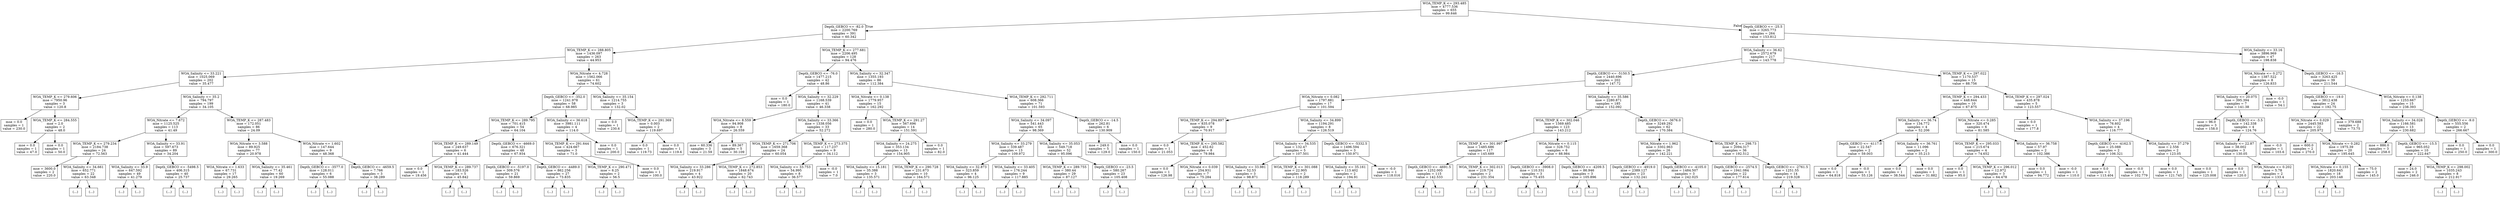 digraph Tree {
node [shape=box] ;
0 [label="WOA_TEMP_K <= 293.485\nmse = 4777.536\nsamples = 655\nvalue = 99.646"] ;
1 [label="Depth_GEBCO <= -82.0\nmse = 2200.769\nsamples = 391\nvalue = 60.342"] ;
0 -> 1 [labeldistance=2.5, labelangle=45, headlabel="True"] ;
2 [label="WOA_TEMP_K <= 288.805\nmse = 1436.097\nsamples = 263\nvalue = 44.953"] ;
1 -> 2 ;
3 [label="WOA_Salinity <= 33.221\nmse = 1025.069\nsamples = 202\nvalue = 35.477"] ;
2 -> 3 ;
4 [label="WOA_TEMP_K <= 279.606\nmse = 7950.96\nsamples = 3\nvalue = 120.8"] ;
3 -> 4 ;
5 [label="mse = 0.0\nsamples = 1\nvalue = 230.0"] ;
4 -> 5 ;
6 [label="WOA_TEMP_K <= 284.555\nmse = 2.0\nsamples = 2\nvalue = 48.0"] ;
4 -> 6 ;
7 [label="mse = 0.0\nsamples = 1\nvalue = 47.0"] ;
6 -> 7 ;
8 [label="mse = 0.0\nsamples = 1\nvalue = 50.0"] ;
6 -> 8 ;
9 [label="WOA_Salinity <= 35.2\nmse = 794.797\nsamples = 199\nvalue = 34.105"] ;
3 -> 9 ;
10 [label="WOA_Nitrate <= 7.672\nmse = 1125.525\nsamples = 113\nvalue = 41.49"] ;
9 -> 10 ;
11 [label="WOA_TEMP_K <= 279.234\nmse = 2184.738\nsamples = 24\nvalue = 72.563"] ;
10 -> 11 ;
12 [label="mse = 3600.0\nsamples = 2\nvalue = 220.0"] ;
11 -> 12 ;
13 [label="WOA_Salinity <= 34.661\nmse = 652.771\nsamples = 22\nvalue = 63.348"] ;
11 -> 13 ;
14 [label="(...)"] ;
13 -> 14 ;
39 [label="(...)"] ;
13 -> 39 ;
54 [label="WOA_Salinity <= 33.91\nmse = 597.673\nsamples = 89\nvalue = 34.204"] ;
10 -> 54 ;
55 [label="WOA_Salinity <= 33.9\nmse = 647.592\nsamples = 49\nvalue = 41.279"] ;
54 -> 55 ;
56 [label="(...)"] ;
55 -> 56 ;
135 [label="(...)"] ;
55 -> 135 ;
140 [label="Depth_GEBCO <= -5498.5\nmse = 406.315\nsamples = 40\nvalue = 25.737"] ;
54 -> 140 ;
141 [label="(...)"] ;
140 -> 141 ;
144 [label="(...)"] ;
140 -> 144 ;
215 [label="WOA_TEMP_K <= 287.483\nmse = 172.051\nsamples = 86\nvalue = 24.09"] ;
9 -> 215 ;
216 [label="WOA_Nitrate <= 3.588\nmse = 89.925\nsamples = 77\nvalue = 20.978"] ;
215 -> 216 ;
217 [label="WOA_Nitrate <= 1.633\nmse = 67.731\nsamples = 17\nvalue = 29.265"] ;
216 -> 217 ;
218 [label="(...)"] ;
217 -> 218 ;
223 [label="(...)"] ;
217 -> 223 ;
236 [label="WOA_Salinity <= 35.461\nmse = 77.42\nsamples = 60\nvalue = 19.269"] ;
216 -> 236 ;
237 [label="(...)"] ;
236 -> 237 ;
284 [label="(...)"] ;
236 -> 284 ;
291 [label="WOA_Nitrate <= 1.602\nmse = 147.644\nsamples = 9\nvalue = 48.368"] ;
215 -> 291 ;
292 [label="Depth_GEBCO <= -3577.0\nmse = 128.011\nsamples = 6\nvalue = 55.088"] ;
291 -> 292 ;
293 [label="(...)"] ;
292 -> 293 ;
302 [label="(...)"] ;
292 -> 302 ;
303 [label="Depth_GEBCO <= -4659.5\nmse = 7.766\nsamples = 3\nvalue = 38.289"] ;
291 -> 303 ;
304 [label="(...)"] ;
303 -> 304 ;
305 [label="(...)"] ;
303 -> 305 ;
308 [label="WOA_Nitrate <= 4.728\nmse = 1562.066\nsamples = 61\nvalue = 74.602"] ;
2 -> 308 ;
309 [label="Depth_GEBCO <= -352.0\nmse = 1241.978\nsamples = 58\nvalue = 68.985"] ;
308 -> 309 ;
310 [label="WOA_TEMP_K <= 289.795\nmse = 701.415\nsamples = 54\nvalue = 64.104"] ;
309 -> 310 ;
311 [label="WOA_TEMP_K <= 289.149\nmse = 249.637\nsamples = 6\nvalue = 41.444"] ;
310 -> 311 ;
312 [label="mse = 0.0\nsamples = 1\nvalue = 19.456"] ;
311 -> 312 ;
313 [label="WOA_TEMP_K <= 289.737\nmse = 183.526\nsamples = 5\nvalue = 45.842"] ;
311 -> 313 ;
314 [label="(...)"] ;
313 -> 314 ;
321 [label="(...)"] ;
313 -> 321 ;
322 [label="Depth_GEBCO <= -4669.0\nmse = 676.321\nsamples = 48\nvalue = 67.934"] ;
310 -> 322 ;
323 [label="Depth_GEBCO <= -5197.0\nmse = 309.576\nsamples = 21\nvalue = 59.869"] ;
322 -> 323 ;
324 [label="(...)"] ;
323 -> 324 ;
325 [label="(...)"] ;
323 -> 325 ;
360 [label="Depth_GEBCO <= -4489.0\nmse = 862.256\nsamples = 27\nvalue = 73.835"] ;
322 -> 360 ;
361 [label="(...)"] ;
360 -> 361 ;
368 [label="(...)"] ;
360 -> 368 ;
407 [label="WOA_Salinity <= 36.618\nmse = 3981.111\nsamples = 4\nvalue = 114.0"] ;
309 -> 407 ;
408 [label="WOA_TEMP_K <= 291.644\nmse = 424.667\nsamples = 3\nvalue = 71.0"] ;
407 -> 408 ;
409 [label="WOA_TEMP_K <= 290.471\nmse = 6.25\nsamples = 2\nvalue = 56.5"] ;
408 -> 409 ;
410 [label="(...)"] ;
409 -> 410 ;
411 [label="(...)"] ;
409 -> 411 ;
412 [label="mse = 0.0\nsamples = 1\nvalue = 100.0"] ;
408 -> 412 ;
413 [label="mse = 0.0\nsamples = 1\nvalue = 200.0"] ;
407 -> 413 ;
414 [label="WOA_Salinity <= 35.154\nmse = 1214.755\nsamples = 3\nvalue = 132.02"] ;
308 -> 414 ;
415 [label="mse = 0.0\nsamples = 1\nvalue = 230.6"] ;
414 -> 415 ;
416 [label="WOA_TEMP_K <= 291.369\nmse = 0.003\nsamples = 2\nvalue = 119.697"] ;
414 -> 416 ;
417 [label="mse = 0.0\nsamples = 1\nvalue = 119.73"] ;
416 -> 417 ;
418 [label="mse = 0.0\nsamples = 1\nvalue = 119.6"] ;
416 -> 418 ;
419 [label="WOA_TEMP_K <= 277.681\nmse = 2206.495\nsamples = 128\nvalue = 94.476"] ;
1 -> 419 ;
420 [label="Depth_GEBCO <= -76.0\nmse = 1477.215\nsamples = 42\nvalue = 48.86"] ;
419 -> 420 ;
421 [label="mse = 0.0\nsamples = 1\nvalue = 180.0"] ;
420 -> 421 ;
422 [label="WOA_Salinity <= 32.229\nmse = 1168.539\nsamples = 41\nvalue = 46.338"] ;
420 -> 422 ;
423 [label="WOA_Nitrate <= 8.559\nmse = 94.908\nsamples = 8\nvalue = 26.559"] ;
422 -> 423 ;
424 [label="mse = 60.336\nsamples = 3\nvalue = 21.59"] ;
423 -> 424 ;
425 [label="mse = 89.367\nsamples = 5\nvalue = 30.109"] ;
423 -> 425 ;
426 [label="WOA_Salinity <= 33.366\nmse = 1338.056\nsamples = 33\nvalue = 52.272"] ;
422 -> 426 ;
427 [label="WOA_TEMP_K <= 271.706\nmse = 1659.368\nsamples = 24\nvalue = 60.054"] ;
426 -> 427 ;
428 [label="WOA_Salinity <= 33.286\nmse = 219.917\nsamples = 4\nvalue = 43.922"] ;
427 -> 428 ;
429 [label="(...)"] ;
428 -> 429 ;
430 [label="(...)"] ;
428 -> 430 ;
431 [label="WOA_TEMP_K <= 272.853\nmse = 1848.674\nsamples = 20\nvalue = 62.743"] ;
427 -> 431 ;
432 [label="(...)"] ;
431 -> 432 ;
437 [label="(...)"] ;
431 -> 437 ;
440 [label="WOA_TEMP_K <= 273.375\nmse = 117.237\nsamples = 9\nvalue = 34.112"] ;
426 -> 440 ;
441 [label="WOA_Salinity <= 33.753\nmse = 54.995\nsamples = 8\nvalue = 36.577"] ;
440 -> 441 ;
442 [label="(...)"] ;
441 -> 442 ;
449 [label="(...)"] ;
441 -> 449 ;
452 [label="mse = -0.0\nsamples = 1\nvalue = 7.0"] ;
440 -> 452 ;
453 [label="WOA_Salinity <= 32.347\nmse = 1355.193\nsamples = 86\nvalue = 112.384"] ;
419 -> 453 ;
454 [label="WOA_Nitrate <= 0.138\nmse = 1779.957\nsamples = 15\nvalue = 162.292"] ;
453 -> 454 ;
455 [label="mse = 0.0\nsamples = 1\nvalue = 280.0"] ;
454 -> 455 ;
456 [label="WOA_TEMP_K <= 291.27\nmse = 567.696\nsamples = 14\nvalue = 151.591"] ;
454 -> 456 ;
457 [label="WOA_Salinity <= 24.275\nmse = 353.134\nsamples = 13\nvalue = 154.905"] ;
456 -> 457 ;
458 [label="WOA_Salinity <= 15.181\nmse = 35.388\nsamples = 3\nvalue = 135.571"] ;
457 -> 458 ;
459 [label="(...)"] ;
458 -> 459 ;
460 [label="(...)"] ;
458 -> 460 ;
461 [label="WOA_TEMP_K <= 290.728\nmse = 231.673\nsamples = 10\nvalue = 164.571"] ;
457 -> 461 ;
462 [label="(...)"] ;
461 -> 462 ;
473 [label="(...)"] ;
461 -> 473 ;
480 [label="mse = 0.0\nsamples = 1\nvalue = 82.0"] ;
456 -> 480 ;
481 [label="WOA_TEMP_K <= 292.711\nmse = 608.366\nsamples = 71\nvalue = 101.593"] ;
453 -> 481 ;
482 [label="WOA_Salinity <= 34.097\nmse = 541.443\nsamples = 65\nvalue = 98.369"] ;
481 -> 482 ;
483 [label="WOA_Salinity <= 33.279\nmse = 339.487\nsamples = 13\nvalue = 109.972"] ;
482 -> 483 ;
484 [label="WOA_Salinity <= 32.873\nmse = 323.859\nsamples = 4\nvalue = 96.125"] ;
483 -> 484 ;
485 [label="(...)"] ;
484 -> 485 ;
488 [label="(...)"] ;
484 -> 488 ;
491 [label="WOA_Salinity <= 33.405\nmse = 176.244\nsamples = 9\nvalue = 117.885"] ;
483 -> 491 ;
492 [label="(...)"] ;
491 -> 492 ;
493 [label="(...)"] ;
491 -> 493 ;
508 [label="WOA_Salinity <= 35.053\nmse = 549.718\nsamples = 52\nvalue = 95.096"] ;
482 -> 508 ;
509 [label="WOA_TEMP_K <= 289.755\nmse = 380.44\nsamples = 29\nvalue = 87.127"] ;
508 -> 509 ;
510 [label="(...)"] ;
509 -> 510 ;
555 [label="(...)"] ;
509 -> 555 ;
558 [label="Depth_GEBCO <= -23.5\nmse = 580.267\nsamples = 23\nvalue = 105.408"] ;
508 -> 558 ;
559 [label="(...)"] ;
558 -> 559 ;
576 [label="(...)"] ;
558 -> 576 ;
581 [label="Depth_GEBCO <= -14.5\nmse = 262.81\nsamples = 6\nvalue = 130.909"] ;
481 -> 581 ;
582 [label="mse = 249.0\nsamples = 5\nvalue = 129.0"] ;
581 -> 582 ;
583 [label="mse = 0.0\nsamples = 1\nvalue = 150.0"] ;
581 -> 583 ;
584 [label="Depth_GEBCO <= -25.5\nmse = 3265.773\nsamples = 264\nvalue = 153.812"] ;
0 -> 584 [labeldistance=2.5, labelangle=-45, headlabel="False"] ;
585 [label="WOA_Salinity <= 36.62\nmse = 2572.679\nsamples = 217\nvalue = 143.778"] ;
584 -> 585 ;
586 [label="Depth_GEBCO <= -5150.5\nmse = 2440.696\nsamples = 202\nvalue = 147.72"] ;
585 -> 586 ;
587 [label="WOA_Nitrate <= 0.082\nmse = 1797.881\nsamples = 17\nvalue = 101.594"] ;
586 -> 587 ;
588 [label="WOA_TEMP_K <= 294.897\nmse = 835.078\nsamples = 9\nvalue = 70.917"] ;
587 -> 588 ;
589 [label="mse = 0.0\nsamples = 1\nvalue = 21.053"] ;
588 -> 589 ;
590 [label="WOA_TEMP_K <= 295.582\nmse = 452.62\nsamples = 8\nvalue = 79.984"] ;
588 -> 590 ;
591 [label="mse = 0.0\nsamples = 1\nvalue = 126.98"] ;
590 -> 591 ;
592 [label="WOA_Nitrate <= 0.039\nmse = 254.931\nsamples = 7\nvalue = 75.284"] ;
590 -> 592 ;
593 [label="(...)"] ;
592 -> 593 ;
596 [label="(...)"] ;
592 -> 596 ;
603 [label="WOA_Salinity <= 34.899\nmse = 1194.291\nsamples = 8\nvalue = 126.519"] ;
587 -> 603 ;
604 [label="WOA_Salinity <= 34.535\nmse = 132.47\nsamples = 5\nvalue = 107.501"] ;
603 -> 604 ;
605 [label="WOA_Salinity <= 33.981\nmse = 52.53\nsamples = 3\nvalue = 98.871"] ;
604 -> 605 ;
606 [label="(...)"] ;
605 -> 606 ;
607 [label="(...)"] ;
605 -> 607 ;
610 [label="WOA_TEMP_K <= 301.088\nmse = 22.905\nsamples = 2\nvalue = 118.289"] ;
604 -> 610 ;
611 [label="(...)"] ;
610 -> 611 ;
612 [label="(...)"] ;
610 -> 612 ;
613 [label="Depth_GEBCO <= -5332.5\nmse = 1496.594\nsamples = 3\nvalue = 150.971"] ;
603 -> 613 ;
614 [label="WOA_Salinity <= 35.161\nmse = 113.402\nsamples = 2\nvalue = 194.91"] ;
613 -> 614 ;
615 [label="(...)"] ;
614 -> 615 ;
616 [label="(...)"] ;
614 -> 616 ;
617 [label="mse = -0.0\nsamples = 1\nvalue = 118.016"] ;
613 -> 617 ;
618 [label="WOA_Salinity <= 35.586\nmse = 2280.871\nsamples = 185\nvalue = 152.092"] ;
586 -> 618 ;
619 [label="WOA_TEMP_K <= 302.046\nmse = 1569.485\nsamples = 123\nvalue = 143.212"] ;
618 -> 619 ;
620 [label="WOA_TEMP_K <= 301.997\nmse = 1485.686\nsamples = 117\nvalue = 145.689"] ;
619 -> 620 ;
621 [label="Depth_GEBCO <= -4691.5\nmse = 1252.005\nsamples = 115\nvalue = 142.533"] ;
620 -> 621 ;
622 [label="(...)"] ;
621 -> 622 ;
645 [label="(...)"] ;
621 -> 645 ;
804 [label="WOA_TEMP_K <= 302.013\nmse = 219.724\nsamples = 2\nvalue = 231.354"] ;
620 -> 804 ;
805 [label="(...)"] ;
804 -> 805 ;
806 [label="(...)"] ;
804 -> 806 ;
807 [label="WOA_Nitrate <= 0.115\nmse = 328.752\nsamples = 6\nvalue = 88.984"] ;
619 -> 807 ;
808 [label="Depth_GEBCO <= -3908.0\nmse = 110.331\nsamples = 3\nvalue = 75.455"] ;
807 -> 808 ;
809 [label="(...)"] ;
808 -> 809 ;
810 [label="(...)"] ;
808 -> 810 ;
813 [label="Depth_GEBCO <= -4209.5\nmse = 86.946\nsamples = 3\nvalue = 105.896"] ;
807 -> 813 ;
814 [label="(...)"] ;
813 -> 814 ;
815 [label="(...)"] ;
813 -> 815 ;
818 [label="Depth_GEBCO <= -3676.0\nmse = 3249.292\nsamples = 62\nvalue = 170.384"] ;
618 -> 818 ;
819 [label="WOA_Nitrate <= 1.962\nmse = 3302.963\nsamples = 26\nvalue = 142.221"] ;
818 -> 819 ;
820 [label="Depth_GEBCO <= -4919.0\nmse = 2389.127\nsamples = 23\nvalue = 132.241"] ;
819 -> 820 ;
821 [label="(...)"] ;
820 -> 821 ;
832 [label="(...)"] ;
820 -> 832 ;
863 [label="Depth_GEBCO <= -4105.0\nmse = 1484.507\nsamples = 3\nvalue = 242.025"] ;
819 -> 863 ;
864 [label="(...)"] ;
863 -> 864 ;
867 [label="(...)"] ;
863 -> 867 ;
868 [label="WOA_TEMP_K <= 298.73\nmse = 2094.317\nsamples = 36\nvalue = 192.512"] ;
818 -> 868 ;
869 [label="Depth_GEBCO <= -2574.5\nmse = 1941.084\nsamples = 22\nvalue = 177.614"] ;
868 -> 869 ;
870 [label="(...)"] ;
869 -> 870 ;
887 [label="(...)"] ;
869 -> 887 ;
898 [label="Depth_GEBCO <= -2761.5\nmse = 1251.55\nsamples = 14\nvalue = 219.328"] ;
868 -> 898 ;
899 [label="(...)"] ;
898 -> 899 ;
902 [label="(...)"] ;
898 -> 902 ;
909 [label="WOA_TEMP_K <= 297.022\nmse = 1170.537\nsamples = 15\nvalue = 88.756"] ;
585 -> 909 ;
910 [label="WOA_TEMP_K <= 294.433\nmse = 448.644\nsamples = 10\nvalue = 67.875"] ;
909 -> 910 ;
911 [label="WOA_Salinity <= 36.74\nmse = 134.772\nsamples = 4\nvalue = 52.206"] ;
910 -> 911 ;
912 [label="Depth_GEBCO <= -4117.0\nmse = 22.547\nsamples = 2\nvalue = 59.003"] ;
911 -> 912 ;
913 [label="mse = 0.0\nsamples = 1\nvalue = 64.818"] ;
912 -> 913 ;
914 [label="mse = -0.0\nsamples = 1\nvalue = 55.126"] ;
912 -> 914 ;
915 [label="WOA_Salinity <= 36.761\nmse = 11.096\nsamples = 2\nvalue = 35.213"] ;
911 -> 915 ;
916 [label="mse = 0.0\nsamples = 1\nvalue = 38.544"] ;
915 -> 916 ;
917 [label="mse = 0.0\nsamples = 1\nvalue = 31.882"] ;
915 -> 917 ;
918 [label="WOA_Nitrate <= 0.285\nmse = 320.474\nsamples = 6\nvalue = 81.585"] ;
910 -> 918 ;
919 [label="WOA_TEMP_K <= 295.033\nmse = 215.674\nsamples = 4\nvalue = 74.652"] ;
918 -> 919 ;
920 [label="mse = 0.0\nsamples = 1\nvalue = 95.0"] ;
919 -> 920 ;
921 [label="WOA_TEMP_K <= 296.012\nmse = 12.972\nsamples = 3\nvalue = 64.478"] ;
919 -> 921 ;
922 [label="(...)"] ;
921 -> 922 ;
923 [label="(...)"] ;
921 -> 923 ;
926 [label="WOA_Salinity <= 36.758\nmse = 57.97\nsamples = 2\nvalue = 102.386"] ;
918 -> 926 ;
927 [label="mse = 0.0\nsamples = 1\nvalue = 94.772"] ;
926 -> 927 ;
928 [label="mse = -0.0\nsamples = 1\nvalue = 110.0"] ;
926 -> 928 ;
929 [label="WOA_TEMP_K <= 297.024\nmse = 435.878\nsamples = 5\nvalue = 123.557"] ;
909 -> 929 ;
930 [label="mse = 0.0\nsamples = 1\nvalue = 177.8"] ;
929 -> 930 ;
931 [label="WOA_Salinity <= 37.196\nmse = 76.602\nsamples = 4\nvalue = 116.777"] ;
929 -> 931 ;
932 [label="Depth_GEBCO <= -4162.5\nmse = 25.088\nsamples = 2\nvalue = 106.321"] ;
931 -> 932 ;
933 [label="mse = 0.0\nsamples = 1\nvalue = 113.404"] ;
932 -> 933 ;
934 [label="mse = -0.0\nsamples = 1\nvalue = 102.779"] ;
932 -> 934 ;
935 [label="WOA_Salinity <= 37.279\nmse = 2.556\nsamples = 2\nvalue = 123.05"] ;
931 -> 935 ;
936 [label="mse = 0.0\nsamples = 1\nvalue = 121.745"] ;
935 -> 936 ;
937 [label="mse = 0.0\nsamples = 1\nvalue = 125.008"] ;
935 -> 937 ;
938 [label="WOA_Salinity <= 33.16\nmse = 3896.969\nsamples = 47\nvalue = 198.838"] ;
584 -> 938 ;
939 [label="WOA_Nitrate <= 0.272\nmse = 1387.522\nsamples = 8\nvalue = 126.833"] ;
938 -> 939 ;
940 [label="WOA_Salinity <= 20.075\nmse = 395.394\nsamples = 7\nvalue = 141.38"] ;
939 -> 940 ;
941 [label="mse = 96.0\nsamples = 3\nvalue = 158.0"] ;
940 -> 941 ;
942 [label="Depth_GEBCO <= -3.5\nmse = 142.338\nsamples = 4\nvalue = 124.76"] ;
940 -> 942 ;
943 [label="WOA_Salinity <= 22.87\nmse = 38.002\nsamples = 3\nvalue = 130.05"] ;
942 -> 943 ;
944 [label="mse = 0.0\nsamples = 1\nvalue = 120.0"] ;
943 -> 944 ;
945 [label="WOA_Nitrate <= 0.202\nmse = 5.78\nsamples = 2\nvalue = 133.4"] ;
943 -> 945 ;
946 [label="(...)"] ;
945 -> 946 ;
947 [label="(...)"] ;
945 -> 947 ;
948 [label="mse = -0.0\nsamples = 1\nvalue = 103.6"] ;
942 -> 948 ;
949 [label="mse = -0.0\nsamples = 1\nvalue = 54.1"] ;
939 -> 949 ;
950 [label="Depth_GEBCO <= -16.5\nmse = 3263.425\nsamples = 39\nvalue = 211.544"] ;
938 -> 950 ;
951 [label="Depth_GEBCO <= -19.0\nmse = 3812.438\nsamples = 24\nvalue = 192.75"] ;
950 -> 951 ;
952 [label="WOA_Nitrate <= 0.029\nmse = 2445.583\nsamples = 22\nvalue = 205.972"] ;
951 -> 952 ;
953 [label="mse = 600.0\nsamples = 2\nvalue = 270.0"] ;
952 -> 953 ;
954 [label="WOA_Nitrate <= 0.282\nmse = 1975.39\nsamples = 20\nvalue = 195.645"] ;
952 -> 954 ;
955 [label="WOA_Nitrate <= 0.155\nmse = 1820.645\nsamples = 18\nvalue = 203.148"] ;
954 -> 955 ;
956 [label="(...)"] ;
955 -> 956 ;
967 [label="(...)"] ;
955 -> 967 ;
970 [label="mse = 75.0\nsamples = 2\nvalue = 145.0"] ;
954 -> 970 ;
971 [label="mse = 379.688\nsamples = 2\nvalue = 73.75"] ;
951 -> 971 ;
972 [label="WOA_Nitrate <= 0.138\nmse = 1253.667\nsamples = 15\nvalue = 238.393"] ;
950 -> 972 ;
973 [label="WOA_Salinity <= 34.028\nmse = 1166.581\nsamples = 13\nvalue = 230.682"] ;
972 -> 973 ;
974 [label="mse = 886.0\nsamples = 3\nvalue = 258.0"] ;
973 -> 974 ;
975 [label="Depth_GEBCO <= -15.5\nmse = 965.052\nsamples = 10\nvalue = 222.647"] ;
973 -> 975 ;
976 [label="mse = 24.0\nsamples = 2\nvalue = 246.0"] ;
975 -> 976 ;
977 [label="WOA_TEMP_K <= 298.002\nmse = 1035.243\nsamples = 8\nvalue = 212.917"] ;
975 -> 977 ;
978 [label="(...)"] ;
977 -> 978 ;
981 [label="(...)"] ;
977 -> 981 ;
988 [label="Depth_GEBCO <= -9.0\nmse = 555.556\nsamples = 2\nvalue = 266.667"] ;
972 -> 988 ;
989 [label="mse = 0.0\nsamples = 1\nvalue = 250.0"] ;
988 -> 989 ;
990 [label="mse = 0.0\nsamples = 1\nvalue = 300.0"] ;
988 -> 990 ;
}